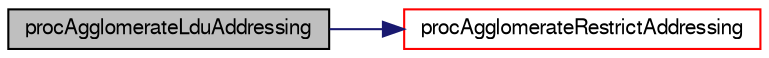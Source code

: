 digraph "procAgglomerateLduAddressing"
{
  bgcolor="transparent";
  edge [fontname="FreeSans",fontsize="10",labelfontname="FreeSans",labelfontsize="10"];
  node [fontname="FreeSans",fontsize="10",shape=record];
  rankdir="LR";
  Node720 [label="procAgglomerateLduAddressing",height=0.2,width=0.4,color="black", fillcolor="grey75", style="filled", fontcolor="black"];
  Node720 -> Node721 [color="midnightblue",fontsize="10",style="solid",fontname="FreeSans"];
  Node721 [label="procAgglomerateRestrictAddressing",height=0.2,width=0.4,color="red",URL="$a26970.html#a0c08c0e72924cfb84ab4e9f4920f0e31",tooltip="Collect and combine basic restriction addressing: "];
}
